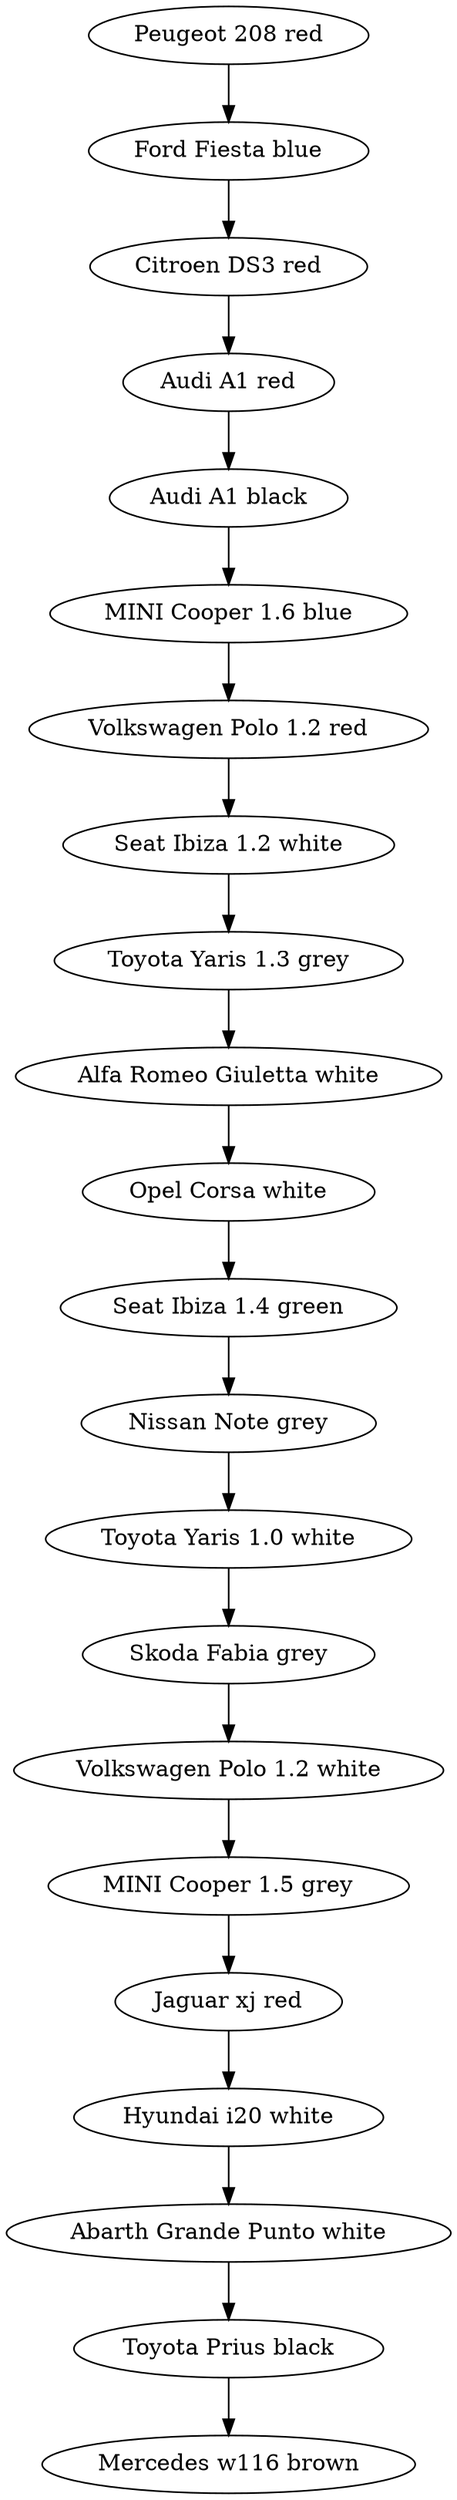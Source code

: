 digraph {
	"Seat Ibiza 1.2 white" [label="Seat Ibiza 1.2 white"]
	"Seat Ibiza 1.4 green" [label="Seat Ibiza 1.4 green"]
	"Skoda Fabia grey" [label="Skoda Fabia grey"]
	"Nissan Note grey" [label="Nissan Note grey"]
	"MINI Cooper 1.6 blue" [label="MINI Cooper 1.6 blue"]
	"Opel Corsa white" [label="Opel Corsa white"]
	"Toyota Yaris 1.3 grey" [label="Toyota Yaris 1.3 grey"]
	"Citroen DS3 red" [label="Citroen DS3 red"]
	"Volkswagen Polo 1.2 white" [label="Volkswagen Polo 1.2 white"]
	"Toyota Yaris 1.0 white" [label="Toyota Yaris 1.0 white"]
	"Abarth Grande Punto white" [label="Abarth Grande Punto white"]
	"MINI Cooper 1.5 grey" [label="MINI Cooper 1.5 grey"]
	"Volkswagen Polo 1.2 red" [label="Volkswagen Polo 1.2 red"]
	"Hyundai i20 white" [label="Hyundai i20 white"]
	"Peugeot 208 red" [label="Peugeot 208 red"]
	"Audi A1 black" [label="Audi A1 black"]
	"Alfa Romeo Giuletta white" [label="Alfa Romeo Giuletta white"]
	"Toyota Prius black" [label="Toyota Prius black"]
	"Ford Fiesta blue" [label="Ford Fiesta blue"]
	"Mercedes w116 brown" [label="Mercedes w116 brown"]
	"Audi A1 red" [label="Audi A1 red"]
	"Jaguar xj red" [label="Jaguar xj red"]
	"Toyota Prius black" -> "Mercedes w116 brown"
	"Abarth Grande Punto white" -> "Toyota Prius black"
	"Hyundai i20 white" -> "Abarth Grande Punto white"
	"Jaguar xj red" -> "Hyundai i20 white"
	"MINI Cooper 1.5 grey" -> "Jaguar xj red"
	"Volkswagen Polo 1.2 white" -> "MINI Cooper 1.5 grey"
	"Skoda Fabia grey" -> "Volkswagen Polo 1.2 white"
	"Toyota Yaris 1.0 white" -> "Skoda Fabia grey"
	"Nissan Note grey" -> "Toyota Yaris 1.0 white"
	"Seat Ibiza 1.4 green" -> "Nissan Note grey"
	"Opel Corsa white" -> "Seat Ibiza 1.4 green"
	"Alfa Romeo Giuletta white" -> "Opel Corsa white"
	"Toyota Yaris 1.3 grey" -> "Alfa Romeo Giuletta white"
	"Seat Ibiza 1.2 white" -> "Toyota Yaris 1.3 grey"
	"Volkswagen Polo 1.2 red" -> "Seat Ibiza 1.2 white"
	"MINI Cooper 1.6 blue" -> "Volkswagen Polo 1.2 red"
	"Audi A1 black" -> "MINI Cooper 1.6 blue"
	"Audi A1 red" -> "Audi A1 black"
	"Citroen DS3 red" -> "Audi A1 red"
	"Ford Fiesta blue" -> "Citroen DS3 red"
	"Peugeot 208 red" -> "Ford Fiesta blue"
}
